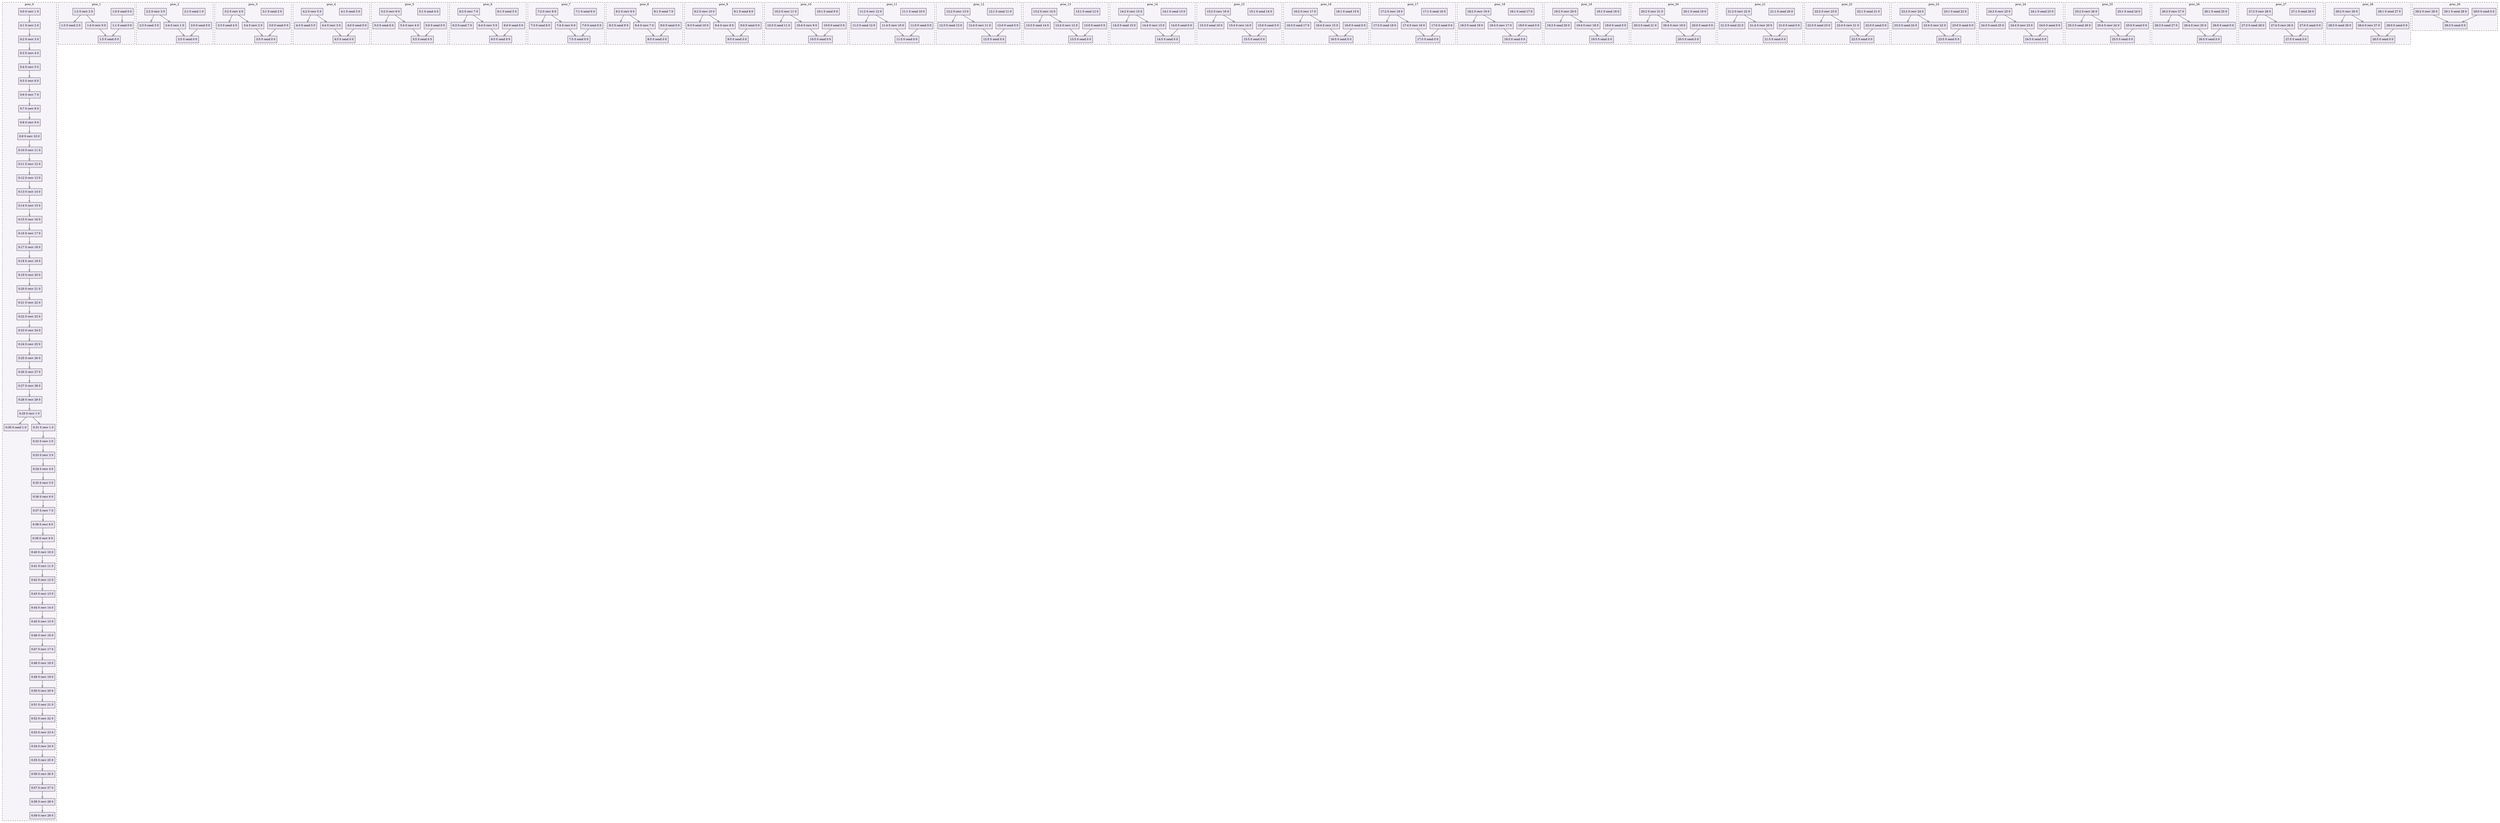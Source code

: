 digraph{node[shape=record style=filled colorscheme=purd9 fillcolor=2];subgraph cluster0{style=dashed;colorscheme=purd9;bgcolor=1;edge[arrowhead=empty];label=proc_0;0[label="0:0 0 recv 1 0"];1[label="0:1 0 recv 2 0"];2[label="0:2 0 recv 3 0"];3[label="0:3 0 recv 4 0"];4[label="0:4 0 recv 5 0"];5[label="0:5 0 recv 6 0"];6[label="0:6 0 recv 7 0"];7[label="0:7 0 recv 8 0"];8[label="0:8 0 recv 9 0"];9[label="0:9 0 recv 10 0"];10[label="0:10 0 recv 11 0"];11[label="0:11 0 recv 12 0"];12[label="0:12 0 recv 13 0"];13[label="0:13 0 recv 14 0"];14[label="0:14 0 recv 15 0"];15[label="0:15 0 recv 16 0"];16[label="0:16 0 recv 17 0"];17[label="0:17 0 recv 18 0"];18[label="0:18 0 recv 19 0"];19[label="0:19 0 recv 20 0"];20[label="0:20 0 recv 21 0"];21[label="0:21 0 recv 22 0"];22[label="0:22 0 recv 23 0"];23[label="0:23 0 recv 24 0"];24[label="0:24 0 recv 25 0"];25[label="0:25 0 recv 26 0"];26[label="0:26 0 recv 27 0"];27[label="0:27 0 recv 28 0"];28[label="0:28 0 recv 29 0"];29[label="0:29 0 recv 1 0"];30[label="0:30 0 send 1 0"];31[label="0:31 0 recv 1 0"];32[label="0:32 0 recv 2 0"];33[label="0:33 0 recv 3 0"];34[label="0:34 0 recv 4 0"];35[label="0:35 0 recv 5 0"];36[label="0:36 0 recv 6 0"];37[label="0:37 0 recv 7 0"];38[label="0:38 0 recv 8 0"];39[label="0:39 0 recv 9 0"];40[label="0:40 0 recv 10 0"];41[label="0:41 0 recv 11 0"];42[label="0:42 0 recv 12 0"];43[label="0:43 0 recv 13 0"];44[label="0:44 0 recv 14 0"];45[label="0:45 0 recv 15 0"];46[label="0:46 0 recv 16 0"];47[label="0:47 0 recv 17 0"];48[label="0:48 0 recv 18 0"];49[label="0:49 0 recv 19 0"];50[label="0:50 0 recv 20 0"];51[label="0:51 0 recv 21 0"];52[label="0:52 0 recv 22 0"];53[label="0:53 0 recv 23 0"];54[label="0:54 0 recv 24 0"];55[label="0:55 0 recv 25 0"];56[label="0:56 0 recv 26 0"];57[label="0:57 0 recv 27 0"];58[label="0:58 0 recv 28 0"];59[label="0:59 0 recv 29 0"];0->1;1->2;2->3;3->4;4->5;5->6;6->7;7->8;8->9;9->10;10->11;11->12;12->13;13->14;14->15;15->16;16->17;17->18;18->19;19->20;20->21;21->22;22->23;23->24;24->25;25->26;26->27;27->28;28->29;29->30;29->31;31->32;32->33;33->34;34->35;35->36;36->37;37->38;38->39;39->40;40->41;41->42;42->43;43->44;44->45;45->46;46->47;47->48;48->49;49->50;50->51;51->52;52->53;53->54;54->55;55->56;56->57;57->58;58->59;}subgraph cluster1{style=dashed;colorscheme=purd9;bgcolor=1;edge[arrowhead=empty];label=proc_1;60[label="1:0 0 send 0 0"];61[label="1:1 0 send 0 0"];62[label="1:2 0 recv 2 0"];63[label="1:3 0 send 2 0"];64[label="1:4 0 recv 0 0"];65[label="1:5 0 send 0 0"];60->61;62->63;62->64;64->65;61->65;}subgraph cluster2{style=dashed;colorscheme=purd9;bgcolor=1;edge[arrowhead=empty];label=proc_2;66[label="2:0 0 send 0 0"];67[label="2:1 0 send 1 0"];68[label="2:2 0 recv 3 0"];69[label="2:3 0 send 3 0"];70[label="2:4 0 recv 1 0"];71[label="2:5 0 send 0 0"];68->69;68->70;70->71;66->71;}subgraph cluster3{style=dashed;colorscheme=purd9;bgcolor=1;edge[arrowhead=empty];label=proc_3;72[label="3:0 0 send 0 0"];73[label="3:1 0 send 2 0"];74[label="3:2 0 recv 4 0"];75[label="3:3 0 send 4 0"];76[label="3:4 0 recv 2 0"];77[label="3:5 0 send 0 0"];74->75;74->76;76->77;72->77;}subgraph cluster4{style=dashed;colorscheme=purd9;bgcolor=1;edge[arrowhead=empty];label=proc_4;78[label="4:0 0 send 0 0"];79[label="4:1 0 send 3 0"];80[label="4:2 0 recv 5 0"];81[label="4:3 0 send 5 0"];82[label="4:4 0 recv 3 0"];83[label="4:5 0 send 0 0"];80->81;80->82;82->83;78->83;}subgraph cluster5{style=dashed;colorscheme=purd9;bgcolor=1;edge[arrowhead=empty];label=proc_5;84[label="5:0 0 send 0 0"];85[label="5:1 0 send 4 0"];86[label="5:2 0 recv 6 0"];87[label="5:3 0 send 6 0"];88[label="5:4 0 recv 4 0"];89[label="5:5 0 send 0 0"];86->87;86->88;88->89;84->89;}subgraph cluster6{style=dashed;colorscheme=purd9;bgcolor=1;edge[arrowhead=empty];label=proc_6;90[label="6:0 0 send 0 0"];91[label="6:1 0 send 5 0"];92[label="6:2 0 recv 7 0"];93[label="6:3 0 send 7 0"];94[label="6:4 0 recv 5 0"];95[label="6:5 0 send 0 0"];92->93;92->94;94->95;90->95;}subgraph cluster7{style=dashed;colorscheme=purd9;bgcolor=1;edge[arrowhead=empty];label=proc_7;96[label="7:0 0 send 0 0"];97[label="7:1 0 send 6 0"];98[label="7:2 0 recv 8 0"];99[label="7:3 0 send 8 0"];100[label="7:4 0 recv 6 0"];101[label="7:5 0 send 0 0"];98->99;98->100;100->101;96->101;}subgraph cluster8{style=dashed;colorscheme=purd9;bgcolor=1;edge[arrowhead=empty];label=proc_8;102[label="8:0 0 send 0 0"];103[label="8:1 0 send 7 0"];104[label="8:2 0 recv 9 0"];105[label="8:3 0 send 9 0"];106[label="8:4 0 recv 7 0"];107[label="8:5 0 send 0 0"];104->105;104->106;106->107;102->107;}subgraph cluster9{style=dashed;colorscheme=purd9;bgcolor=1;edge[arrowhead=empty];label=proc_9;108[label="9:0 0 send 0 0"];109[label="9:1 0 send 8 0"];110[label="9:2 0 recv 10 0"];111[label="9:3 0 send 10 0"];112[label="9:4 0 recv 8 0"];113[label="9:5 0 send 0 0"];110->111;110->112;112->113;108->113;}subgraph cluster10{style=dashed;colorscheme=purd9;bgcolor=1;edge[arrowhead=empty];label=proc_10;114[label="10:0 0 send 0 0"];115[label="10:1 0 send 9 0"];116[label="10:2 0 recv 11 0"];117[label="10:3 0 send 11 0"];118[label="10:4 0 recv 9 0"];119[label="10:5 0 send 0 0"];116->117;116->118;118->119;114->119;}subgraph cluster11{style=dashed;colorscheme=purd9;bgcolor=1;edge[arrowhead=empty];label=proc_11;120[label="11:0 0 send 0 0"];121[label="11:1 0 send 10 0"];122[label="11:2 0 recv 12 0"];123[label="11:3 0 send 12 0"];124[label="11:4 0 recv 10 0"];125[label="11:5 0 send 0 0"];122->123;122->124;124->125;120->125;}subgraph cluster12{style=dashed;colorscheme=purd9;bgcolor=1;edge[arrowhead=empty];label=proc_12;126[label="12:0 0 send 0 0"];127[label="12:1 0 send 11 0"];128[label="12:2 0 recv 13 0"];129[label="12:3 0 send 13 0"];130[label="12:4 0 recv 11 0"];131[label="12:5 0 send 0 0"];128->129;128->130;130->131;126->131;}subgraph cluster13{style=dashed;colorscheme=purd9;bgcolor=1;edge[arrowhead=empty];label=proc_13;132[label="13:0 0 send 0 0"];133[label="13:1 0 send 12 0"];134[label="13:2 0 recv 14 0"];135[label="13:3 0 send 14 0"];136[label="13:4 0 recv 12 0"];137[label="13:5 0 send 0 0"];134->135;134->136;136->137;132->137;}subgraph cluster14{style=dashed;colorscheme=purd9;bgcolor=1;edge[arrowhead=empty];label=proc_14;138[label="14:0 0 send 0 0"];139[label="14:1 0 send 13 0"];140[label="14:2 0 recv 15 0"];141[label="14:3 0 send 15 0"];142[label="14:4 0 recv 13 0"];143[label="14:5 0 send 0 0"];140->141;140->142;142->143;138->143;}subgraph cluster15{style=dashed;colorscheme=purd9;bgcolor=1;edge[arrowhead=empty];label=proc_15;144[label="15:0 0 send 0 0"];145[label="15:1 0 send 14 0"];146[label="15:2 0 recv 16 0"];147[label="15:3 0 send 16 0"];148[label="15:4 0 recv 14 0"];149[label="15:5 0 send 0 0"];146->147;146->148;148->149;144->149;}subgraph cluster16{style=dashed;colorscheme=purd9;bgcolor=1;edge[arrowhead=empty];label=proc_16;150[label="16:0 0 send 0 0"];151[label="16:1 0 send 15 0"];152[label="16:2 0 recv 17 0"];153[label="16:3 0 send 17 0"];154[label="16:4 0 recv 15 0"];155[label="16:5 0 send 0 0"];152->153;152->154;154->155;150->155;}subgraph cluster17{style=dashed;colorscheme=purd9;bgcolor=1;edge[arrowhead=empty];label=proc_17;156[label="17:0 0 send 0 0"];157[label="17:1 0 send 16 0"];158[label="17:2 0 recv 18 0"];159[label="17:3 0 send 18 0"];160[label="17:4 0 recv 16 0"];161[label="17:5 0 send 0 0"];158->159;158->160;160->161;156->161;}subgraph cluster18{style=dashed;colorscheme=purd9;bgcolor=1;edge[arrowhead=empty];label=proc_18;162[label="18:0 0 send 0 0"];163[label="18:1 0 send 17 0"];164[label="18:2 0 recv 19 0"];165[label="18:3 0 send 19 0"];166[label="18:4 0 recv 17 0"];167[label="18:5 0 send 0 0"];164->165;164->166;166->167;162->167;}subgraph cluster19{style=dashed;colorscheme=purd9;bgcolor=1;edge[arrowhead=empty];label=proc_19;168[label="19:0 0 send 0 0"];169[label="19:1 0 send 18 0"];170[label="19:2 0 recv 20 0"];171[label="19:3 0 send 20 0"];172[label="19:4 0 recv 18 0"];173[label="19:5 0 send 0 0"];170->171;170->172;172->173;168->173;}subgraph cluster20{style=dashed;colorscheme=purd9;bgcolor=1;edge[arrowhead=empty];label=proc_20;174[label="20:0 0 send 0 0"];175[label="20:1 0 send 19 0"];176[label="20:2 0 recv 21 0"];177[label="20:3 0 send 21 0"];178[label="20:4 0 recv 19 0"];179[label="20:5 0 send 0 0"];176->177;176->178;178->179;174->179;}subgraph cluster21{style=dashed;colorscheme=purd9;bgcolor=1;edge[arrowhead=empty];label=proc_21;180[label="21:0 0 send 0 0"];181[label="21:1 0 send 20 0"];182[label="21:2 0 recv 22 0"];183[label="21:3 0 send 22 0"];184[label="21:4 0 recv 20 0"];185[label="21:5 0 send 0 0"];182->183;182->184;184->185;180->185;}subgraph cluster22{style=dashed;colorscheme=purd9;bgcolor=1;edge[arrowhead=empty];label=proc_22;186[label="22:0 0 send 0 0"];187[label="22:1 0 send 21 0"];188[label="22:2 0 recv 23 0"];189[label="22:3 0 send 23 0"];190[label="22:4 0 recv 21 0"];191[label="22:5 0 send 0 0"];188->189;188->190;190->191;186->191;}subgraph cluster23{style=dashed;colorscheme=purd9;bgcolor=1;edge[arrowhead=empty];label=proc_23;192[label="23:0 0 send 0 0"];193[label="23:1 0 send 22 0"];194[label="23:2 0 recv 24 0"];195[label="23:3 0 send 24 0"];196[label="23:4 0 recv 22 0"];197[label="23:5 0 send 0 0"];194->195;194->196;196->197;192->197;}subgraph cluster24{style=dashed;colorscheme=purd9;bgcolor=1;edge[arrowhead=empty];label=proc_24;198[label="24:0 0 send 0 0"];199[label="24:1 0 send 23 0"];200[label="24:2 0 recv 25 0"];201[label="24:3 0 send 25 0"];202[label="24:4 0 recv 23 0"];203[label="24:5 0 send 0 0"];200->201;200->202;202->203;198->203;}subgraph cluster25{style=dashed;colorscheme=purd9;bgcolor=1;edge[arrowhead=empty];label=proc_25;204[label="25:0 0 send 0 0"];205[label="25:1 0 send 24 0"];206[label="25:2 0 recv 26 0"];207[label="25:3 0 send 26 0"];208[label="25:4 0 recv 24 0"];209[label="25:5 0 send 0 0"];206->207;206->208;208->209;204->209;}subgraph cluster26{style=dashed;colorscheme=purd9;bgcolor=1;edge[arrowhead=empty];label=proc_26;210[label="26:0 0 send 0 0"];211[label="26:1 0 send 25 0"];212[label="26:2 0 recv 27 0"];213[label="26:3 0 send 27 0"];214[label="26:4 0 recv 25 0"];215[label="26:5 0 send 0 0"];212->213;212->214;214->215;210->215;}subgraph cluster27{style=dashed;colorscheme=purd9;bgcolor=1;edge[arrowhead=empty];label=proc_27;216[label="27:0 0 send 0 0"];217[label="27:1 0 send 26 0"];218[label="27:2 0 recv 28 0"];219[label="27:3 0 send 28 0"];220[label="27:4 0 recv 26 0"];221[label="27:5 0 send 0 0"];218->219;218->220;220->221;216->221;}subgraph cluster28{style=dashed;colorscheme=purd9;bgcolor=1;edge[arrowhead=empty];label=proc_28;222[label="28:0 0 send 0 0"];223[label="28:1 0 send 27 0"];224[label="28:2 0 recv 29 0"];225[label="28:3 0 send 29 0"];226[label="28:4 0 recv 27 0"];227[label="28:5 0 send 0 0"];224->225;224->226;226->227;222->227;}subgraph cluster29{style=dashed;colorscheme=purd9;bgcolor=1;edge[arrowhead=empty];label=proc_29;228[label="29:0 0 send 0 0"];229[label="29:1 0 send 28 0"];230[label="29:2 0 recv 28 0"];231[label="29:3 0 send 0 0"];230->231;228->231;}}
